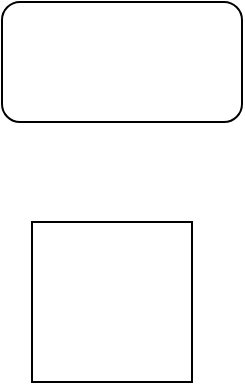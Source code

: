 <mxfile version="15.7.3" type="github">
  <diagram id="yPxyJZ8AM_hMuL3Unpa9" name="gitflow">
    <mxGraphModel dx="786" dy="521" grid="1" gridSize="10" guides="1" tooltips="1" connect="1" arrows="1" fold="1" page="1" pageScale="1" pageWidth="850" pageHeight="1100" math="0" shadow="0">
      <root>
        <mxCell id="0" />
        <mxCell id="1" parent="0" />
        <mxCell id="gESYJJfNQNzmVfKKRJdb-1" value="" style="whiteSpace=wrap;html=1;aspect=fixed;" parent="1" vertex="1">
          <mxGeometry x="380" y="260" width="80" height="80" as="geometry" />
        </mxCell>
        <mxCell id="terW_Wi4ARW7YCL0WdN_-1" value="" style="rounded=1;whiteSpace=wrap;html=1;" vertex="1" parent="1">
          <mxGeometry x="365" y="150" width="120" height="60" as="geometry" />
        </mxCell>
      </root>
    </mxGraphModel>
  </diagram>
</mxfile>
